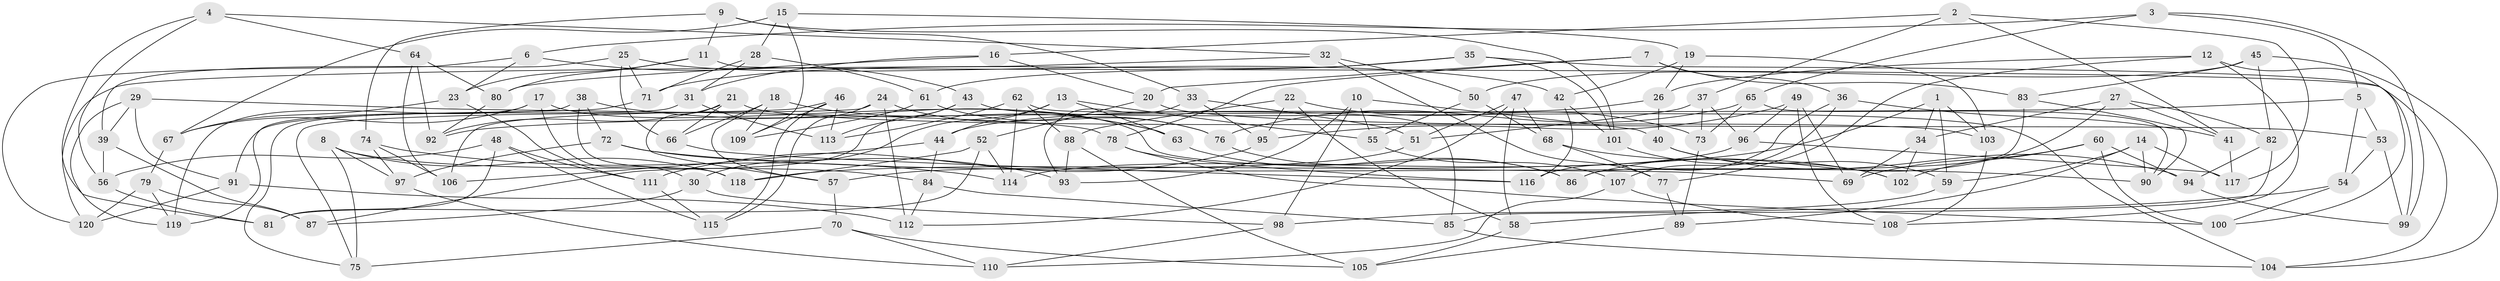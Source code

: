 // Generated by graph-tools (version 1.1) at 2025/26/03/09/25 03:26:51]
// undirected, 120 vertices, 240 edges
graph export_dot {
graph [start="1"]
  node [color=gray90,style=filled];
  1;
  2;
  3;
  4;
  5;
  6;
  7;
  8;
  9;
  10;
  11;
  12;
  13;
  14;
  15;
  16;
  17;
  18;
  19;
  20;
  21;
  22;
  23;
  24;
  25;
  26;
  27;
  28;
  29;
  30;
  31;
  32;
  33;
  34;
  35;
  36;
  37;
  38;
  39;
  40;
  41;
  42;
  43;
  44;
  45;
  46;
  47;
  48;
  49;
  50;
  51;
  52;
  53;
  54;
  55;
  56;
  57;
  58;
  59;
  60;
  61;
  62;
  63;
  64;
  65;
  66;
  67;
  68;
  69;
  70;
  71;
  72;
  73;
  74;
  75;
  76;
  77;
  78;
  79;
  80;
  81;
  82;
  83;
  84;
  85;
  86;
  87;
  88;
  89;
  90;
  91;
  92;
  93;
  94;
  95;
  96;
  97;
  98;
  99;
  100;
  101;
  102;
  103;
  104;
  105;
  106;
  107;
  108;
  109;
  110;
  111;
  112;
  113;
  114;
  115;
  116;
  117;
  118;
  119;
  120;
  1 -- 34;
  1 -- 118;
  1 -- 103;
  1 -- 59;
  2 -- 41;
  2 -- 16;
  2 -- 37;
  2 -- 117;
  3 -- 99;
  3 -- 6;
  3 -- 5;
  3 -- 65;
  4 -- 56;
  4 -- 81;
  4 -- 64;
  4 -- 32;
  5 -- 53;
  5 -- 92;
  5 -- 54;
  6 -- 120;
  6 -- 43;
  6 -- 23;
  7 -- 20;
  7 -- 36;
  7 -- 83;
  7 -- 78;
  8 -- 75;
  8 -- 97;
  8 -- 118;
  8 -- 84;
  9 -- 101;
  9 -- 74;
  9 -- 11;
  9 -- 33;
  10 -- 98;
  10 -- 55;
  10 -- 40;
  10 -- 93;
  11 -- 104;
  11 -- 23;
  11 -- 80;
  12 -- 26;
  12 -- 77;
  12 -- 108;
  12 -- 100;
  13 -- 63;
  13 -- 30;
  13 -- 44;
  13 -- 55;
  14 -- 117;
  14 -- 90;
  14 -- 59;
  14 -- 89;
  15 -- 67;
  15 -- 28;
  15 -- 19;
  15 -- 109;
  16 -- 80;
  16 -- 31;
  16 -- 20;
  17 -- 67;
  17 -- 119;
  17 -- 69;
  17 -- 30;
  18 -- 109;
  18 -- 66;
  18 -- 57;
  18 -- 63;
  19 -- 26;
  19 -- 42;
  19 -- 103;
  20 -- 52;
  20 -- 53;
  21 -- 66;
  21 -- 57;
  21 -- 103;
  21 -- 92;
  22 -- 73;
  22 -- 88;
  22 -- 58;
  22 -- 95;
  23 -- 111;
  23 -- 67;
  24 -- 115;
  24 -- 112;
  24 -- 75;
  24 -- 76;
  25 -- 66;
  25 -- 71;
  25 -- 42;
  25 -- 39;
  26 -- 40;
  26 -- 44;
  27 -- 82;
  27 -- 41;
  27 -- 34;
  27 -- 86;
  28 -- 61;
  28 -- 31;
  28 -- 71;
  29 -- 119;
  29 -- 91;
  29 -- 78;
  29 -- 39;
  30 -- 87;
  30 -- 98;
  31 -- 113;
  31 -- 75;
  32 -- 50;
  32 -- 77;
  32 -- 120;
  33 -- 95;
  33 -- 93;
  33 -- 51;
  34 -- 102;
  34 -- 69;
  35 -- 101;
  35 -- 99;
  35 -- 61;
  35 -- 71;
  36 -- 107;
  36 -- 41;
  36 -- 116;
  37 -- 51;
  37 -- 96;
  37 -- 73;
  38 -- 63;
  38 -- 118;
  38 -- 72;
  38 -- 119;
  39 -- 56;
  39 -- 87;
  40 -- 59;
  40 -- 94;
  41 -- 117;
  42 -- 101;
  42 -- 116;
  43 -- 104;
  43 -- 87;
  43 -- 113;
  44 -- 106;
  44 -- 84;
  45 -- 50;
  45 -- 82;
  45 -- 83;
  45 -- 104;
  46 -- 109;
  46 -- 113;
  46 -- 106;
  46 -- 115;
  47 -- 112;
  47 -- 68;
  47 -- 51;
  47 -- 58;
  48 -- 81;
  48 -- 56;
  48 -- 111;
  48 -- 115;
  49 -- 108;
  49 -- 96;
  49 -- 95;
  49 -- 69;
  50 -- 55;
  50 -- 68;
  51 -- 57;
  52 -- 81;
  52 -- 118;
  52 -- 114;
  53 -- 99;
  53 -- 54;
  54 -- 58;
  54 -- 100;
  55 -- 107;
  56 -- 81;
  57 -- 70;
  58 -- 105;
  59 -- 98;
  60 -- 94;
  60 -- 69;
  60 -- 100;
  60 -- 102;
  61 -- 76;
  61 -- 109;
  62 -- 88;
  62 -- 114;
  62 -- 85;
  62 -- 113;
  63 -- 86;
  64 -- 106;
  64 -- 80;
  64 -- 92;
  65 -- 73;
  65 -- 90;
  65 -- 76;
  66 -- 116;
  67 -- 79;
  68 -- 77;
  68 -- 102;
  70 -- 110;
  70 -- 105;
  70 -- 75;
  71 -- 91;
  72 -- 90;
  72 -- 97;
  72 -- 93;
  73 -- 89;
  74 -- 97;
  74 -- 106;
  74 -- 114;
  76 -- 86;
  77 -- 89;
  78 -- 116;
  78 -- 100;
  79 -- 120;
  79 -- 87;
  79 -- 119;
  80 -- 92;
  82 -- 94;
  82 -- 85;
  83 -- 90;
  83 -- 86;
  84 -- 85;
  84 -- 112;
  85 -- 104;
  88 -- 93;
  88 -- 105;
  89 -- 105;
  91 -- 112;
  91 -- 120;
  94 -- 99;
  95 -- 111;
  96 -- 117;
  96 -- 114;
  97 -- 110;
  98 -- 110;
  101 -- 102;
  103 -- 108;
  107 -- 108;
  107 -- 110;
  111 -- 115;
}
